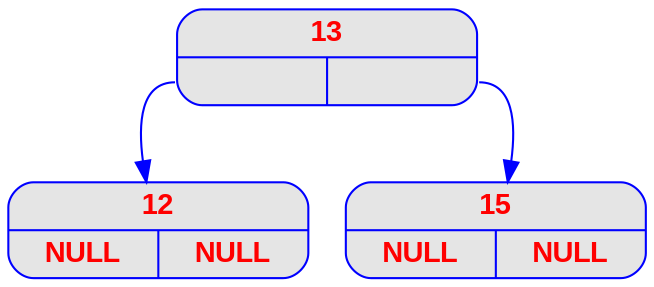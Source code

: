 digraph equilibrer_arbre2_equilibre {
	node [
		fontname  = "Arial bold" 
		fontsize  = "14"
		fontcolor = "red"
		style     = "rounded, filled"
		shape     = "record"
		fillcolor = "grey90"
		color     = "blue"
		width     = "2"
	]

	edge [
		color     = "blue"
	]

13 [label = "{<c> 13 | { <g> | <d>}}"];
13:g -> 12;
12 [label = "{<c> 12 | { <g> | <d>}}"];
12 [label = "{<c> 12 | { <g> NULL | <d> NULL}}"];
13:d -> 15;
15 [label = "{<c> 15 | { <g> | <d>}}"];
15 [label = "{<c> 15 | { <g> NULL | <d> NULL}}"];
}
